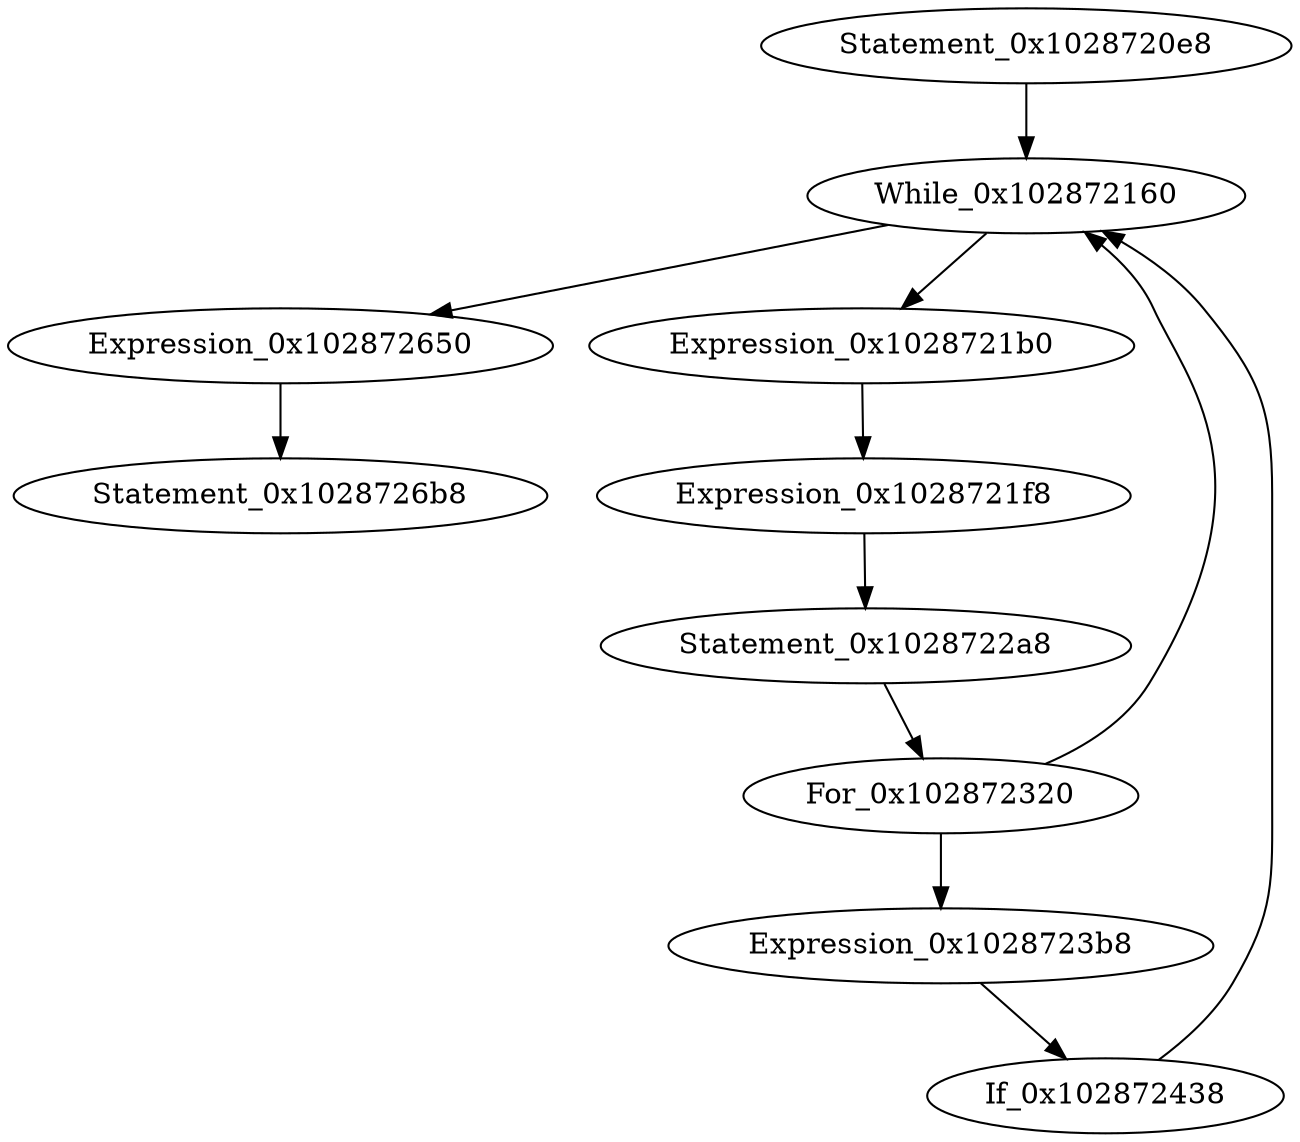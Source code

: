 digraph {
Statement_0x1028720e8 -> While_0x102872160
While_0x102872160 -> Expression_0x102872650
While_0x102872160 -> Expression_0x1028721b0
Expression_0x102872650 -> Statement_0x1028726b8
Expression_0x1028721b0 -> Expression_0x1028721f8
Expression_0x1028721f8 -> Statement_0x1028722a8
Statement_0x1028722a8 -> For_0x102872320
For_0x102872320 -> Expression_0x1028723b8
For_0x102872320 -> While_0x102872160
Expression_0x1028723b8 -> If_0x102872438
If_0x102872438 -> While_0x102872160
}